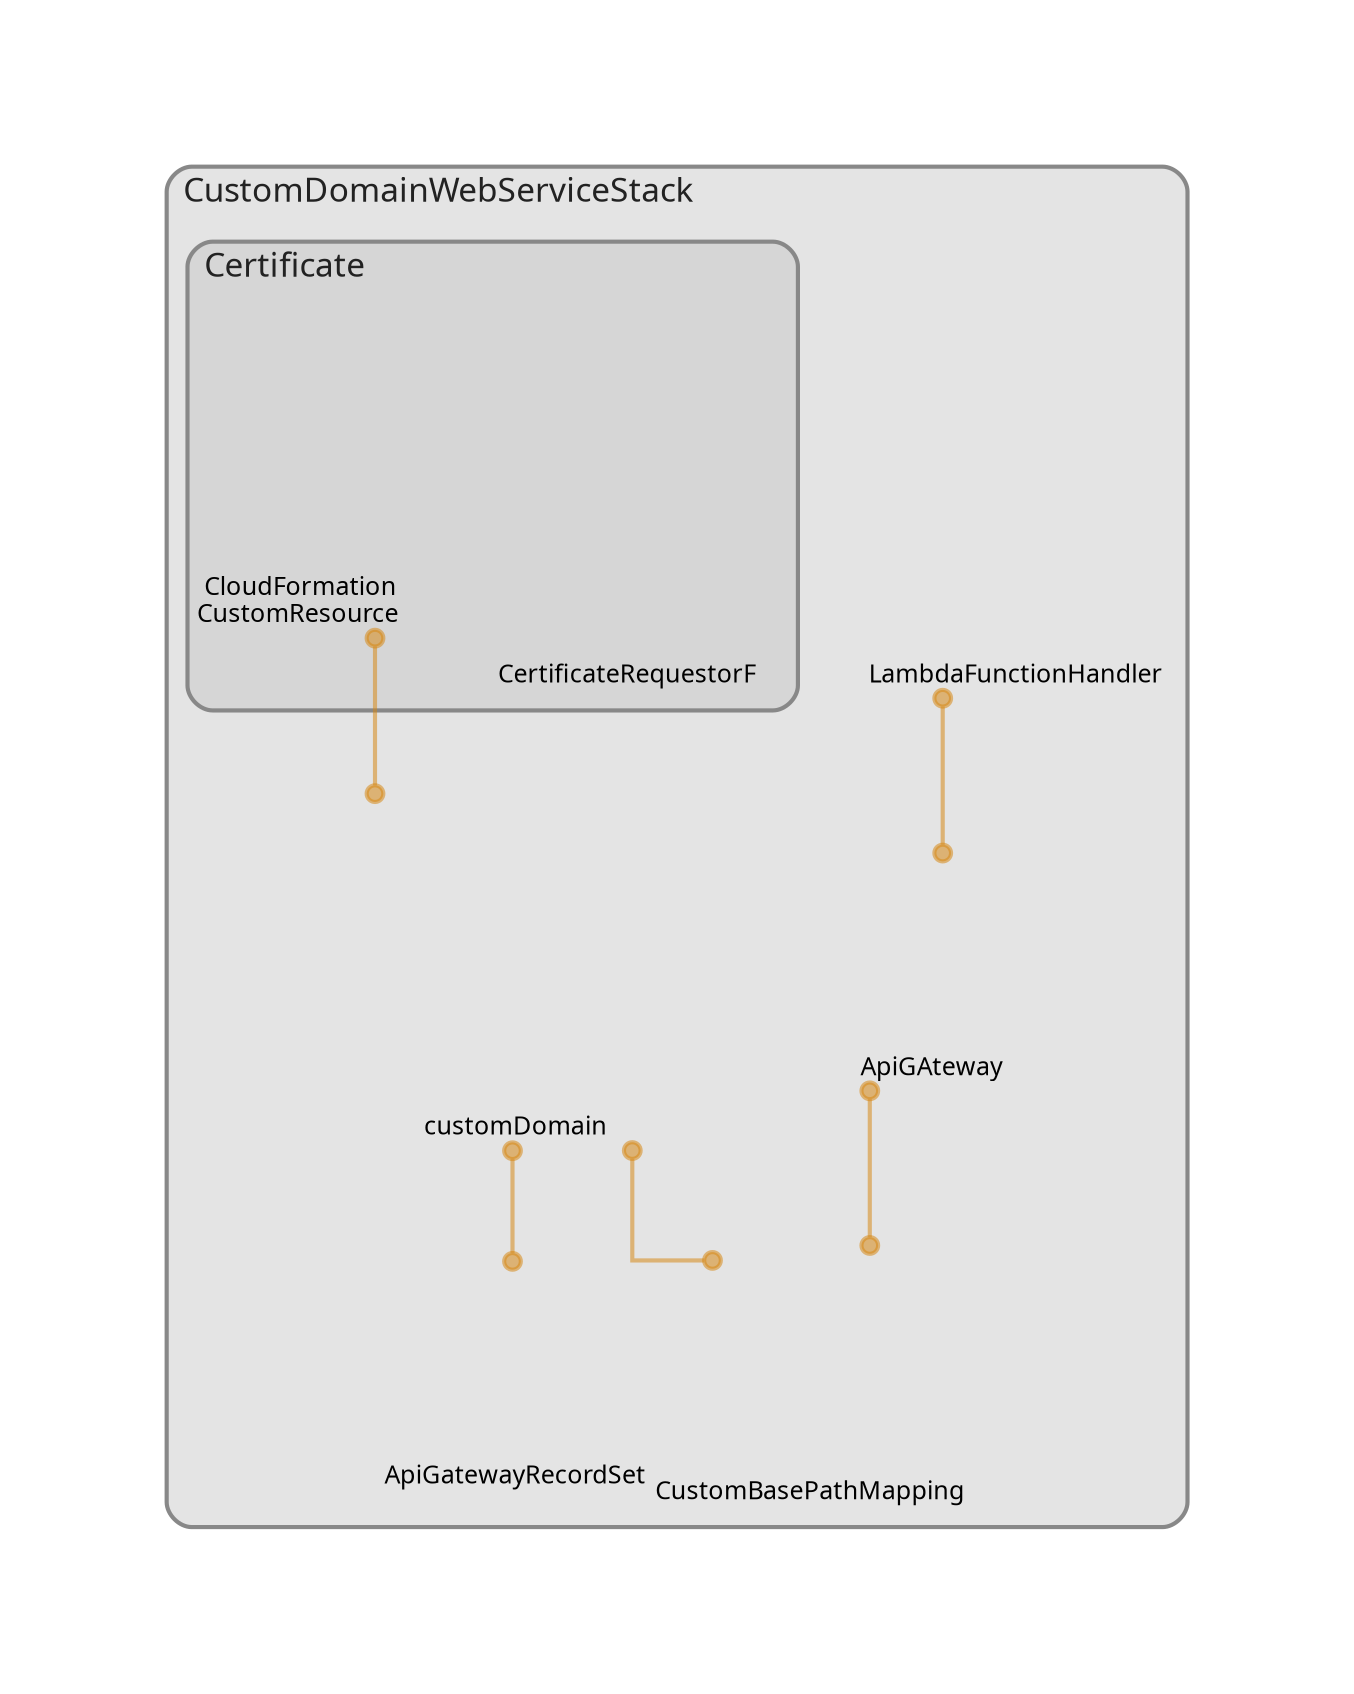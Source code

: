 digraph "Diagram" {
  splines = "ortho";
  pad = "1.0";
  nodesep = "0.60";
  ranksep = "0.75";
  fontname = "Sans-Serif";
  fontsize = "15";
  dpi = "200";
  rankdir = "BT";
  compound = "true";
  fontcolor = "#222222";
  edge [
    color = "#D5871488",
    penwidth = 2,
    arrowhead = "dot",
    arrowtail = "dot",
  ];
  node [
    shape = "box",
    style = "rounded",
    fixedsize = true,
    width = 1.7,
    height = 1.7,
    labelloc = "c",
    imagescale = true,
    fontname = "Sans-Serif",
    fontsize = 8,
    margin = 8,
  ];
  subgraph "CustomDomainWebServiceStack" {
    subgraph "cluster-SubGraph.CustomDomainWebServiceStack" {
      graph [
        label = "CustomDomainWebServiceStack",
        labelloc = "b",
        labeljust = "l",
        margin = "10",
        fontsize = "16",
        penwidth = "2",
        pencolor = "#888888",
        style = "filled,rounded",
        fillcolor = "#e4e4e4",
      ];
      "CustomDomainWebServiceStack/LambdaFunctionHandler" [
        label = "\nLambdaFunctionHandler",
        fontsize = 12,
        image = "C:\Users\johng\AppData\Local\npm-cache\_npx\b98735c91b702b55\node_modules\cdk-dia\icons\aws\Service\Arch_Compute\64\Arch_AWS-Lambda_64@5x.png",
        imagescale = "true",
        imagepos = "tc",
        penwidth = "0",
        shape = "node",
        fixedsize = "true",
        labelloc = "b",
        width = 2,
        height = 2.4819999999999998,
      ];
      "CustomDomainWebServiceStack/ApiGAteway" [
        label = " ApiGAteway",
        fontsize = 12,
        image = "C:\Users\johng\AppData\Local\npm-cache\_npx\b98735c91b702b55\node_modules\cdk-dia\icons\aws\Service\Arch_Networking-Content\64\Arch_Amazon-API-Gateway_64@5x.png",
        imagescale = "true",
        imagepos = "tc",
        penwidth = "0",
        shape = "node",
        fixedsize = "true",
        labelloc = "b",
        width = 1.2,
        height = 1.466,
      ];
      "CustomDomainWebServiceStack/customDomain" [
        label = " customDomain",
        fontsize = 12,
        image = "C:\Users\johng\AppData\Local\npm-cache\_npx\b98735c91b702b55\node_modules\cdk-dia\icons\aws\Service\Arch_Storage\64\Arch_AWS-Storage-Gateway_64@5x.png",
        imagescale = "true",
        imagepos = "tc",
        penwidth = "0",
        shape = "node",
        fixedsize = "true",
        labelloc = "b",
        width = 2,
        height = 2.266,
      ];
      "CustomDomainWebServiceStack/CustomBasePathMapping" [
        label = "\nCustomBasePathMapping",
        fontsize = 12,
        image = "C:\Users\johng\AppData\Local\npm-cache\_npx\b98735c91b702b55\node_modules\cdk-dia\icons\aws\Service\Arch_Networking-Content\64\Arch_Amazon-API-Gateway_64@5x.png",
        imagescale = "true",
        imagepos = "tc",
        penwidth = "0",
        shape = "node",
        fixedsize = "true",
        labelloc = "b",
        width = 1.2,
        height = 1.682,
      ];
      "CustomDomainWebServiceStack/ApiGatewayRecordSet" [
        label = " ApiGatewayRecordSet",
        fontsize = 12,
        image = "C:\Users\johng\AppData\Local\npm-cache\_npx\b98735c91b702b55\node_modules\cdk-dia\icons\aws\Resource\Res_Networking-and-Content-Delivery\Res_48_Dark\Res_Amazon-Route-53-Hosted-Zone_48_Dark_gen.png",
        imagescale = "true",
        imagepos = "tc",
        penwidth = "0",
        shape = "node",
        fixedsize = "true",
        labelloc = "b",
        width = 1.2,
        height = 1.466,
      ];
      subgraph "cluster-SubGraph.Certificate" {
        graph [
          label = "Certificate",
          labelloc = "b",
          labeljust = "l",
          margin = "10",
          fontsize = "16",
          penwidth = "2",
          pencolor = "#888888",
          style = "filled,rounded",
          fillcolor = "#d6d6d6",
        ];
        "CustomDomainWebServiceStack/Certificate/CertificateRequestorFunction" [
          label = "\nCertificateRequestorF",
          fontsize = 12,
          image = "C:\Users\johng\AppData\Local\npm-cache\_npx\b98735c91b702b55\node_modules\cdk-dia\icons\aws\Service\Arch_Compute\64\Arch_AWS-Lambda_64@5x.png",
          imagescale = "true",
          imagepos = "tc",
          penwidth = "0",
          shape = "node",
          fixedsize = "true",
          labelloc = "b",
          width = 2,
          height = 2.4819999999999998,
        ];
        "CustomDomainWebServiceStack/Certificate/CertificateRequestorResource" [
          label = " CloudFormation\nCustomResource",
          fontsize = 12,
          image = "C:\Users\johng\AppData\Local\npm-cache\_npx\b98735c91b702b55\node_modules\cdk-dia\icons\aws\Service\Arch_Management-Governance\64\Arch_AWS-CloudFormation_64@5x.png",
          imagescale = "true",
          imagepos = "tc",
          penwidth = "0",
          shape = "node",
          fixedsize = "true",
          labelloc = "b",
          width = 1.2,
          height = 1.682,
        ];
      }
    }
  }
  "CustomDomainWebServiceStack/ApiGAteway" -> "CustomDomainWebServiceStack/LambdaFunctionHandler" [
    dir = "both",
  ];
  "CustomDomainWebServiceStack/customDomain" -> "CustomDomainWebServiceStack/Certificate/CertificateRequestorResource" [
    dir = "both",
  ];
  "CustomDomainWebServiceStack/CustomBasePathMapping" -> "CustomDomainWebServiceStack/ApiGAteway" [
    dir = "both",
  ];
  "CustomDomainWebServiceStack/CustomBasePathMapping" -> "CustomDomainWebServiceStack/customDomain" [
    dir = "both",
  ];
  "CustomDomainWebServiceStack/ApiGatewayRecordSet" -> "CustomDomainWebServiceStack/customDomain" [
    dir = "both",
  ];
}